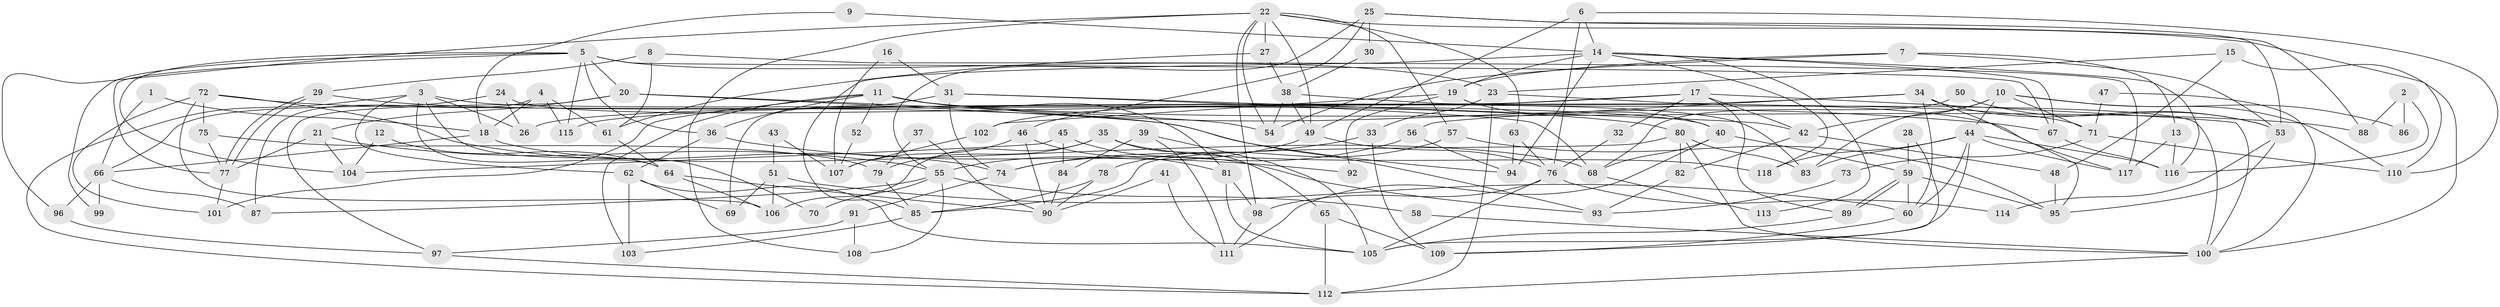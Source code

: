 // coarse degree distribution, {2: 0.21428571428571427, 4: 0.15714285714285714, 8: 0.04285714285714286, 5: 0.2, 3: 0.22857142857142856, 7: 0.04285714285714286, 6: 0.05714285714285714, 11: 0.014285714285714285, 13: 0.014285714285714285, 10: 0.014285714285714285, 17: 0.014285714285714285}
// Generated by graph-tools (version 1.1) at 2025/54/03/04/25 21:54:34]
// undirected, 118 vertices, 236 edges
graph export_dot {
graph [start="1"]
  node [color=gray90,style=filled];
  1;
  2;
  3;
  4;
  5;
  6;
  7;
  8;
  9;
  10;
  11;
  12;
  13;
  14;
  15;
  16;
  17;
  18;
  19;
  20;
  21;
  22;
  23;
  24;
  25;
  26;
  27;
  28;
  29;
  30;
  31;
  32;
  33;
  34;
  35;
  36;
  37;
  38;
  39;
  40;
  41;
  42;
  43;
  44;
  45;
  46;
  47;
  48;
  49;
  50;
  51;
  52;
  53;
  54;
  55;
  56;
  57;
  58;
  59;
  60;
  61;
  62;
  63;
  64;
  65;
  66;
  67;
  68;
  69;
  70;
  71;
  72;
  73;
  74;
  75;
  76;
  77;
  78;
  79;
  80;
  81;
  82;
  83;
  84;
  85;
  86;
  87;
  88;
  89;
  90;
  91;
  92;
  93;
  94;
  95;
  96;
  97;
  98;
  99;
  100;
  101;
  102;
  103;
  104;
  105;
  106;
  107;
  108;
  109;
  110;
  111;
  112;
  113;
  114;
  115;
  116;
  117;
  118;
  1 -- 66;
  1 -- 18;
  2 -- 88;
  2 -- 116;
  2 -- 86;
  3 -- 62;
  3 -- 112;
  3 -- 26;
  3 -- 40;
  3 -- 64;
  3 -- 70;
  4 -- 87;
  4 -- 61;
  4 -- 18;
  4 -- 115;
  5 -- 67;
  5 -- 23;
  5 -- 20;
  5 -- 36;
  5 -- 77;
  5 -- 99;
  5 -- 104;
  5 -- 115;
  6 -- 49;
  6 -- 76;
  6 -- 14;
  6 -- 110;
  7 -- 19;
  7 -- 13;
  7 -- 53;
  7 -- 54;
  8 -- 61;
  8 -- 29;
  8 -- 117;
  9 -- 14;
  9 -- 18;
  10 -- 110;
  10 -- 83;
  10 -- 42;
  10 -- 44;
  10 -- 71;
  10 -- 86;
  11 -- 81;
  11 -- 103;
  11 -- 36;
  11 -- 52;
  11 -- 67;
  11 -- 88;
  11 -- 101;
  12 -- 64;
  12 -- 104;
  13 -- 117;
  13 -- 116;
  14 -- 94;
  14 -- 19;
  14 -- 67;
  14 -- 85;
  14 -- 113;
  14 -- 116;
  14 -- 118;
  15 -- 100;
  15 -- 23;
  15 -- 48;
  16 -- 107;
  16 -- 31;
  17 -- 42;
  17 -- 100;
  17 -- 26;
  17 -- 32;
  17 -- 89;
  17 -- 102;
  18 -- 68;
  18 -- 66;
  19 -- 40;
  19 -- 92;
  19 -- 100;
  19 -- 102;
  20 -- 93;
  20 -- 21;
  20 -- 54;
  20 -- 97;
  21 -- 77;
  21 -- 55;
  21 -- 104;
  22 -- 54;
  22 -- 108;
  22 -- 27;
  22 -- 49;
  22 -- 57;
  22 -- 63;
  22 -- 96;
  22 -- 98;
  22 -- 110;
  23 -- 112;
  23 -- 71;
  23 -- 33;
  24 -- 26;
  24 -- 66;
  24 -- 83;
  25 -- 53;
  25 -- 55;
  25 -- 30;
  25 -- 46;
  25 -- 88;
  27 -- 38;
  27 -- 61;
  28 -- 109;
  28 -- 59;
  29 -- 80;
  29 -- 77;
  29 -- 77;
  30 -- 38;
  31 -- 69;
  31 -- 42;
  31 -- 68;
  31 -- 74;
  32 -- 76;
  33 -- 74;
  33 -- 109;
  34 -- 53;
  34 -- 115;
  34 -- 56;
  34 -- 60;
  34 -- 95;
  35 -- 79;
  35 -- 118;
  35 -- 65;
  35 -- 106;
  36 -- 62;
  36 -- 92;
  37 -- 90;
  37 -- 79;
  38 -- 117;
  38 -- 54;
  38 -- 49;
  39 -- 111;
  39 -- 105;
  39 -- 84;
  40 -- 59;
  40 -- 68;
  40 -- 111;
  41 -- 111;
  41 -- 90;
  42 -- 48;
  42 -- 82;
  43 -- 51;
  43 -- 107;
  44 -- 116;
  44 -- 60;
  44 -- 83;
  44 -- 105;
  44 -- 117;
  44 -- 118;
  45 -- 104;
  45 -- 84;
  45 -- 93;
  46 -- 81;
  46 -- 90;
  46 -- 107;
  47 -- 100;
  47 -- 71;
  48 -- 95;
  49 -- 55;
  49 -- 76;
  50 -- 53;
  50 -- 68;
  51 -- 60;
  51 -- 106;
  51 -- 69;
  52 -- 107;
  53 -- 95;
  53 -- 114;
  55 -- 58;
  55 -- 70;
  55 -- 87;
  55 -- 108;
  56 -- 74;
  56 -- 94;
  57 -- 95;
  57 -- 78;
  58 -- 100;
  59 -- 60;
  59 -- 89;
  59 -- 89;
  59 -- 95;
  60 -- 109;
  61 -- 64;
  62 -- 105;
  62 -- 69;
  62 -- 103;
  63 -- 76;
  63 -- 94;
  64 -- 106;
  64 -- 90;
  65 -- 109;
  65 -- 112;
  66 -- 96;
  66 -- 87;
  66 -- 99;
  67 -- 116;
  68 -- 113;
  71 -- 110;
  71 -- 73;
  72 -- 101;
  72 -- 94;
  72 -- 74;
  72 -- 75;
  72 -- 106;
  73 -- 93;
  74 -- 91;
  75 -- 77;
  75 -- 79;
  76 -- 105;
  76 -- 98;
  76 -- 114;
  77 -- 101;
  78 -- 90;
  78 -- 85;
  79 -- 85;
  80 -- 83;
  80 -- 85;
  80 -- 82;
  80 -- 100;
  81 -- 98;
  81 -- 105;
  82 -- 93;
  84 -- 90;
  85 -- 103;
  89 -- 105;
  91 -- 97;
  91 -- 108;
  96 -- 97;
  97 -- 112;
  98 -- 111;
  100 -- 112;
  102 -- 107;
}
